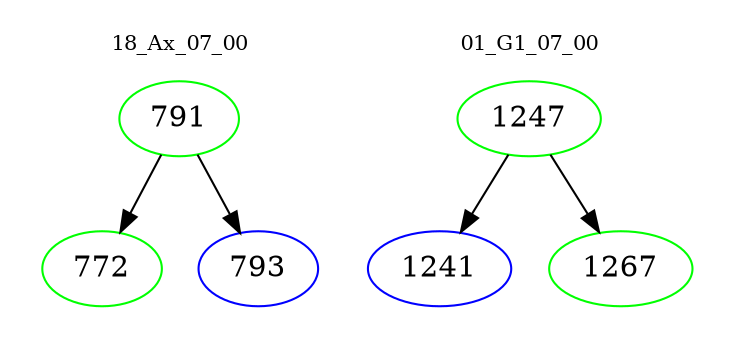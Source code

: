 digraph{
subgraph cluster_0 {
color = white
label = "18_Ax_07_00";
fontsize=10;
T0_791 [label="791", color="green"]
T0_791 -> T0_772 [color="black"]
T0_772 [label="772", color="green"]
T0_791 -> T0_793 [color="black"]
T0_793 [label="793", color="blue"]
}
subgraph cluster_1 {
color = white
label = "01_G1_07_00";
fontsize=10;
T1_1247 [label="1247", color="green"]
T1_1247 -> T1_1241 [color="black"]
T1_1241 [label="1241", color="blue"]
T1_1247 -> T1_1267 [color="black"]
T1_1267 [label="1267", color="green"]
}
}
